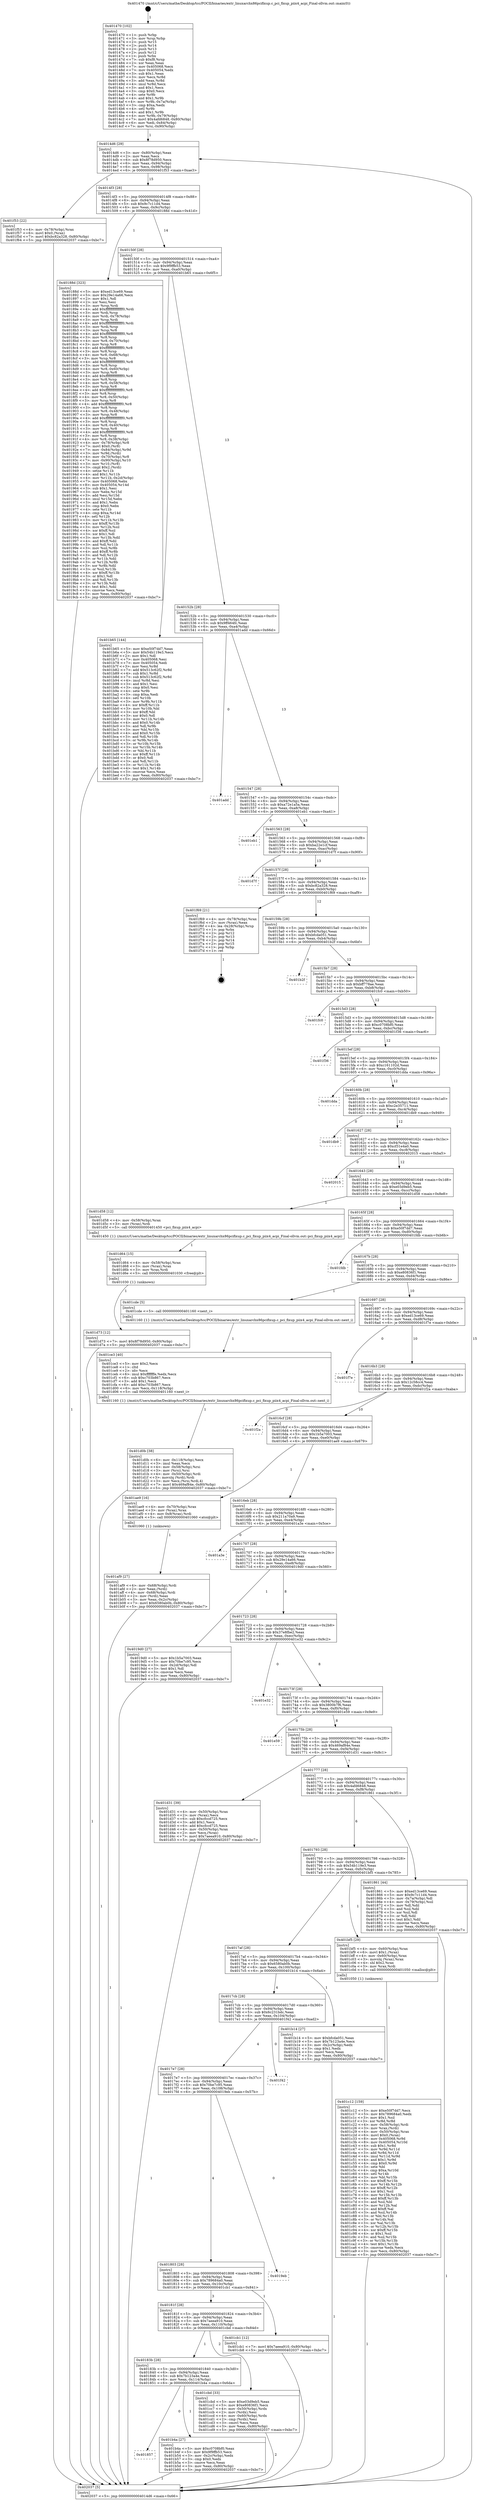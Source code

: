 digraph "0x401470" {
  label = "0x401470 (/mnt/c/Users/mathe/Desktop/tcc/POCII/binaries/extr_linuxarchx86pcifixup.c_pci_fixup_piix4_acpi_Final-ollvm.out::main(0))"
  labelloc = "t"
  node[shape=record]

  Entry [label="",width=0.3,height=0.3,shape=circle,fillcolor=black,style=filled]
  "0x4014d6" [label="{
     0x4014d6 [29]\l
     | [instrs]\l
     &nbsp;&nbsp;0x4014d6 \<+3\>: mov -0x80(%rbp),%eax\l
     &nbsp;&nbsp;0x4014d9 \<+2\>: mov %eax,%ecx\l
     &nbsp;&nbsp;0x4014db \<+6\>: sub $0x8f78d950,%ecx\l
     &nbsp;&nbsp;0x4014e1 \<+6\>: mov %eax,-0x94(%rbp)\l
     &nbsp;&nbsp;0x4014e7 \<+6\>: mov %ecx,-0x98(%rbp)\l
     &nbsp;&nbsp;0x4014ed \<+6\>: je 0000000000401f53 \<main+0xae3\>\l
  }"]
  "0x401f53" [label="{
     0x401f53 [22]\l
     | [instrs]\l
     &nbsp;&nbsp;0x401f53 \<+4\>: mov -0x78(%rbp),%rax\l
     &nbsp;&nbsp;0x401f57 \<+6\>: movl $0x0,(%rax)\l
     &nbsp;&nbsp;0x401f5d \<+7\>: movl $0xbc82a328,-0x80(%rbp)\l
     &nbsp;&nbsp;0x401f64 \<+5\>: jmp 0000000000402037 \<main+0xbc7\>\l
  }"]
  "0x4014f3" [label="{
     0x4014f3 [28]\l
     | [instrs]\l
     &nbsp;&nbsp;0x4014f3 \<+5\>: jmp 00000000004014f8 \<main+0x88\>\l
     &nbsp;&nbsp;0x4014f8 \<+6\>: mov -0x94(%rbp),%eax\l
     &nbsp;&nbsp;0x4014fe \<+5\>: sub $0x9c7c11d4,%eax\l
     &nbsp;&nbsp;0x401503 \<+6\>: mov %eax,-0x9c(%rbp)\l
     &nbsp;&nbsp;0x401509 \<+6\>: je 000000000040188d \<main+0x41d\>\l
  }"]
  Exit [label="",width=0.3,height=0.3,shape=circle,fillcolor=black,style=filled,peripheries=2]
  "0x40188d" [label="{
     0x40188d [323]\l
     | [instrs]\l
     &nbsp;&nbsp;0x40188d \<+5\>: mov $0xed13ce69,%eax\l
     &nbsp;&nbsp;0x401892 \<+5\>: mov $0x29e14a66,%ecx\l
     &nbsp;&nbsp;0x401897 \<+2\>: mov $0x1,%dl\l
     &nbsp;&nbsp;0x401899 \<+2\>: xor %esi,%esi\l
     &nbsp;&nbsp;0x40189b \<+3\>: mov %rsp,%rdi\l
     &nbsp;&nbsp;0x40189e \<+4\>: add $0xfffffffffffffff0,%rdi\l
     &nbsp;&nbsp;0x4018a2 \<+3\>: mov %rdi,%rsp\l
     &nbsp;&nbsp;0x4018a5 \<+4\>: mov %rdi,-0x78(%rbp)\l
     &nbsp;&nbsp;0x4018a9 \<+3\>: mov %rsp,%rdi\l
     &nbsp;&nbsp;0x4018ac \<+4\>: add $0xfffffffffffffff0,%rdi\l
     &nbsp;&nbsp;0x4018b0 \<+3\>: mov %rdi,%rsp\l
     &nbsp;&nbsp;0x4018b3 \<+3\>: mov %rsp,%r8\l
     &nbsp;&nbsp;0x4018b6 \<+4\>: add $0xfffffffffffffff0,%r8\l
     &nbsp;&nbsp;0x4018ba \<+3\>: mov %r8,%rsp\l
     &nbsp;&nbsp;0x4018bd \<+4\>: mov %r8,-0x70(%rbp)\l
     &nbsp;&nbsp;0x4018c1 \<+3\>: mov %rsp,%r8\l
     &nbsp;&nbsp;0x4018c4 \<+4\>: add $0xfffffffffffffff0,%r8\l
     &nbsp;&nbsp;0x4018c8 \<+3\>: mov %r8,%rsp\l
     &nbsp;&nbsp;0x4018cb \<+4\>: mov %r8,-0x68(%rbp)\l
     &nbsp;&nbsp;0x4018cf \<+3\>: mov %rsp,%r8\l
     &nbsp;&nbsp;0x4018d2 \<+4\>: add $0xfffffffffffffff0,%r8\l
     &nbsp;&nbsp;0x4018d6 \<+3\>: mov %r8,%rsp\l
     &nbsp;&nbsp;0x4018d9 \<+4\>: mov %r8,-0x60(%rbp)\l
     &nbsp;&nbsp;0x4018dd \<+3\>: mov %rsp,%r8\l
     &nbsp;&nbsp;0x4018e0 \<+4\>: add $0xfffffffffffffff0,%r8\l
     &nbsp;&nbsp;0x4018e4 \<+3\>: mov %r8,%rsp\l
     &nbsp;&nbsp;0x4018e7 \<+4\>: mov %r8,-0x58(%rbp)\l
     &nbsp;&nbsp;0x4018eb \<+3\>: mov %rsp,%r8\l
     &nbsp;&nbsp;0x4018ee \<+4\>: add $0xfffffffffffffff0,%r8\l
     &nbsp;&nbsp;0x4018f2 \<+3\>: mov %r8,%rsp\l
     &nbsp;&nbsp;0x4018f5 \<+4\>: mov %r8,-0x50(%rbp)\l
     &nbsp;&nbsp;0x4018f9 \<+3\>: mov %rsp,%r8\l
     &nbsp;&nbsp;0x4018fc \<+4\>: add $0xfffffffffffffff0,%r8\l
     &nbsp;&nbsp;0x401900 \<+3\>: mov %r8,%rsp\l
     &nbsp;&nbsp;0x401903 \<+4\>: mov %r8,-0x48(%rbp)\l
     &nbsp;&nbsp;0x401907 \<+3\>: mov %rsp,%r8\l
     &nbsp;&nbsp;0x40190a \<+4\>: add $0xfffffffffffffff0,%r8\l
     &nbsp;&nbsp;0x40190e \<+3\>: mov %r8,%rsp\l
     &nbsp;&nbsp;0x401911 \<+4\>: mov %r8,-0x40(%rbp)\l
     &nbsp;&nbsp;0x401915 \<+3\>: mov %rsp,%r8\l
     &nbsp;&nbsp;0x401918 \<+4\>: add $0xfffffffffffffff0,%r8\l
     &nbsp;&nbsp;0x40191c \<+3\>: mov %r8,%rsp\l
     &nbsp;&nbsp;0x40191f \<+4\>: mov %r8,-0x38(%rbp)\l
     &nbsp;&nbsp;0x401923 \<+4\>: mov -0x78(%rbp),%r8\l
     &nbsp;&nbsp;0x401927 \<+7\>: movl $0x0,(%r8)\l
     &nbsp;&nbsp;0x40192e \<+7\>: mov -0x84(%rbp),%r9d\l
     &nbsp;&nbsp;0x401935 \<+3\>: mov %r9d,(%rdi)\l
     &nbsp;&nbsp;0x401938 \<+4\>: mov -0x70(%rbp),%r8\l
     &nbsp;&nbsp;0x40193c \<+7\>: mov -0x90(%rbp),%r10\l
     &nbsp;&nbsp;0x401943 \<+3\>: mov %r10,(%r8)\l
     &nbsp;&nbsp;0x401946 \<+3\>: cmpl $0x2,(%rdi)\l
     &nbsp;&nbsp;0x401949 \<+4\>: setne %r11b\l
     &nbsp;&nbsp;0x40194d \<+4\>: and $0x1,%r11b\l
     &nbsp;&nbsp;0x401951 \<+4\>: mov %r11b,-0x2d(%rbp)\l
     &nbsp;&nbsp;0x401955 \<+7\>: mov 0x405068,%ebx\l
     &nbsp;&nbsp;0x40195c \<+8\>: mov 0x405054,%r14d\l
     &nbsp;&nbsp;0x401964 \<+3\>: sub $0x1,%esi\l
     &nbsp;&nbsp;0x401967 \<+3\>: mov %ebx,%r15d\l
     &nbsp;&nbsp;0x40196a \<+3\>: add %esi,%r15d\l
     &nbsp;&nbsp;0x40196d \<+4\>: imul %r15d,%ebx\l
     &nbsp;&nbsp;0x401971 \<+3\>: and $0x1,%ebx\l
     &nbsp;&nbsp;0x401974 \<+3\>: cmp $0x0,%ebx\l
     &nbsp;&nbsp;0x401977 \<+4\>: sete %r11b\l
     &nbsp;&nbsp;0x40197b \<+4\>: cmp $0xa,%r14d\l
     &nbsp;&nbsp;0x40197f \<+4\>: setl %r12b\l
     &nbsp;&nbsp;0x401983 \<+3\>: mov %r11b,%r13b\l
     &nbsp;&nbsp;0x401986 \<+4\>: xor $0xff,%r13b\l
     &nbsp;&nbsp;0x40198a \<+3\>: mov %r12b,%sil\l
     &nbsp;&nbsp;0x40198d \<+4\>: xor $0xff,%sil\l
     &nbsp;&nbsp;0x401991 \<+3\>: xor $0x1,%dl\l
     &nbsp;&nbsp;0x401994 \<+3\>: mov %r13b,%dil\l
     &nbsp;&nbsp;0x401997 \<+4\>: and $0xff,%dil\l
     &nbsp;&nbsp;0x40199b \<+3\>: and %dl,%r11b\l
     &nbsp;&nbsp;0x40199e \<+3\>: mov %sil,%r8b\l
     &nbsp;&nbsp;0x4019a1 \<+4\>: and $0xff,%r8b\l
     &nbsp;&nbsp;0x4019a5 \<+3\>: and %dl,%r12b\l
     &nbsp;&nbsp;0x4019a8 \<+3\>: or %r11b,%dil\l
     &nbsp;&nbsp;0x4019ab \<+3\>: or %r12b,%r8b\l
     &nbsp;&nbsp;0x4019ae \<+3\>: xor %r8b,%dil\l
     &nbsp;&nbsp;0x4019b1 \<+3\>: or %sil,%r13b\l
     &nbsp;&nbsp;0x4019b4 \<+4\>: xor $0xff,%r13b\l
     &nbsp;&nbsp;0x4019b8 \<+3\>: or $0x1,%dl\l
     &nbsp;&nbsp;0x4019bb \<+3\>: and %dl,%r13b\l
     &nbsp;&nbsp;0x4019be \<+3\>: or %r13b,%dil\l
     &nbsp;&nbsp;0x4019c1 \<+4\>: test $0x1,%dil\l
     &nbsp;&nbsp;0x4019c5 \<+3\>: cmovne %ecx,%eax\l
     &nbsp;&nbsp;0x4019c8 \<+3\>: mov %eax,-0x80(%rbp)\l
     &nbsp;&nbsp;0x4019cb \<+5\>: jmp 0000000000402037 \<main+0xbc7\>\l
  }"]
  "0x40150f" [label="{
     0x40150f [28]\l
     | [instrs]\l
     &nbsp;&nbsp;0x40150f \<+5\>: jmp 0000000000401514 \<main+0xa4\>\l
     &nbsp;&nbsp;0x401514 \<+6\>: mov -0x94(%rbp),%eax\l
     &nbsp;&nbsp;0x40151a \<+5\>: sub $0x9f9ffb53,%eax\l
     &nbsp;&nbsp;0x40151f \<+6\>: mov %eax,-0xa0(%rbp)\l
     &nbsp;&nbsp;0x401525 \<+6\>: je 0000000000401b65 \<main+0x6f5\>\l
  }"]
  "0x401d73" [label="{
     0x401d73 [12]\l
     | [instrs]\l
     &nbsp;&nbsp;0x401d73 \<+7\>: movl $0x8f78d950,-0x80(%rbp)\l
     &nbsp;&nbsp;0x401d7a \<+5\>: jmp 0000000000402037 \<main+0xbc7\>\l
  }"]
  "0x401b65" [label="{
     0x401b65 [144]\l
     | [instrs]\l
     &nbsp;&nbsp;0x401b65 \<+5\>: mov $0xe50f7dd7,%eax\l
     &nbsp;&nbsp;0x401b6a \<+5\>: mov $0x54b119e3,%ecx\l
     &nbsp;&nbsp;0x401b6f \<+2\>: mov $0x1,%dl\l
     &nbsp;&nbsp;0x401b71 \<+7\>: mov 0x405068,%esi\l
     &nbsp;&nbsp;0x401b78 \<+7\>: mov 0x405054,%edi\l
     &nbsp;&nbsp;0x401b7f \<+3\>: mov %esi,%r8d\l
     &nbsp;&nbsp;0x401b82 \<+7\>: add $0x513c62f2,%r8d\l
     &nbsp;&nbsp;0x401b89 \<+4\>: sub $0x1,%r8d\l
     &nbsp;&nbsp;0x401b8d \<+7\>: sub $0x513c62f2,%r8d\l
     &nbsp;&nbsp;0x401b94 \<+4\>: imul %r8d,%esi\l
     &nbsp;&nbsp;0x401b98 \<+3\>: and $0x1,%esi\l
     &nbsp;&nbsp;0x401b9b \<+3\>: cmp $0x0,%esi\l
     &nbsp;&nbsp;0x401b9e \<+4\>: sete %r9b\l
     &nbsp;&nbsp;0x401ba2 \<+3\>: cmp $0xa,%edi\l
     &nbsp;&nbsp;0x401ba5 \<+4\>: setl %r10b\l
     &nbsp;&nbsp;0x401ba9 \<+3\>: mov %r9b,%r11b\l
     &nbsp;&nbsp;0x401bac \<+4\>: xor $0xff,%r11b\l
     &nbsp;&nbsp;0x401bb0 \<+3\>: mov %r10b,%bl\l
     &nbsp;&nbsp;0x401bb3 \<+3\>: xor $0xff,%bl\l
     &nbsp;&nbsp;0x401bb6 \<+3\>: xor $0x0,%dl\l
     &nbsp;&nbsp;0x401bb9 \<+3\>: mov %r11b,%r14b\l
     &nbsp;&nbsp;0x401bbc \<+4\>: and $0x0,%r14b\l
     &nbsp;&nbsp;0x401bc0 \<+3\>: and %dl,%r9b\l
     &nbsp;&nbsp;0x401bc3 \<+3\>: mov %bl,%r15b\l
     &nbsp;&nbsp;0x401bc6 \<+4\>: and $0x0,%r15b\l
     &nbsp;&nbsp;0x401bca \<+3\>: and %dl,%r10b\l
     &nbsp;&nbsp;0x401bcd \<+3\>: or %r9b,%r14b\l
     &nbsp;&nbsp;0x401bd0 \<+3\>: or %r10b,%r15b\l
     &nbsp;&nbsp;0x401bd3 \<+3\>: xor %r15b,%r14b\l
     &nbsp;&nbsp;0x401bd6 \<+3\>: or %bl,%r11b\l
     &nbsp;&nbsp;0x401bd9 \<+4\>: xor $0xff,%r11b\l
     &nbsp;&nbsp;0x401bdd \<+3\>: or $0x0,%dl\l
     &nbsp;&nbsp;0x401be0 \<+3\>: and %dl,%r11b\l
     &nbsp;&nbsp;0x401be3 \<+3\>: or %r11b,%r14b\l
     &nbsp;&nbsp;0x401be6 \<+4\>: test $0x1,%r14b\l
     &nbsp;&nbsp;0x401bea \<+3\>: cmovne %ecx,%eax\l
     &nbsp;&nbsp;0x401bed \<+3\>: mov %eax,-0x80(%rbp)\l
     &nbsp;&nbsp;0x401bf0 \<+5\>: jmp 0000000000402037 \<main+0xbc7\>\l
  }"]
  "0x40152b" [label="{
     0x40152b [28]\l
     | [instrs]\l
     &nbsp;&nbsp;0x40152b \<+5\>: jmp 0000000000401530 \<main+0xc0\>\l
     &nbsp;&nbsp;0x401530 \<+6\>: mov -0x94(%rbp),%eax\l
     &nbsp;&nbsp;0x401536 \<+5\>: sub $0x9ff464fc,%eax\l
     &nbsp;&nbsp;0x40153b \<+6\>: mov %eax,-0xa4(%rbp)\l
     &nbsp;&nbsp;0x401541 \<+6\>: je 0000000000401add \<main+0x66d\>\l
  }"]
  "0x401d64" [label="{
     0x401d64 [15]\l
     | [instrs]\l
     &nbsp;&nbsp;0x401d64 \<+4\>: mov -0x58(%rbp),%rax\l
     &nbsp;&nbsp;0x401d68 \<+3\>: mov (%rax),%rax\l
     &nbsp;&nbsp;0x401d6b \<+3\>: mov %rax,%rdi\l
     &nbsp;&nbsp;0x401d6e \<+5\>: call 0000000000401030 \<free@plt\>\l
     | [calls]\l
     &nbsp;&nbsp;0x401030 \{1\} (unknown)\l
  }"]
  "0x401add" [label="{
     0x401add\l
  }", style=dashed]
  "0x401547" [label="{
     0x401547 [28]\l
     | [instrs]\l
     &nbsp;&nbsp;0x401547 \<+5\>: jmp 000000000040154c \<main+0xdc\>\l
     &nbsp;&nbsp;0x40154c \<+6\>: mov -0x94(%rbp),%eax\l
     &nbsp;&nbsp;0x401552 \<+5\>: sub $0xa72e1a5a,%eax\l
     &nbsp;&nbsp;0x401557 \<+6\>: mov %eax,-0xa8(%rbp)\l
     &nbsp;&nbsp;0x40155d \<+6\>: je 0000000000401eb1 \<main+0xa41\>\l
  }"]
  "0x401d0b" [label="{
     0x401d0b [38]\l
     | [instrs]\l
     &nbsp;&nbsp;0x401d0b \<+6\>: mov -0x118(%rbp),%ecx\l
     &nbsp;&nbsp;0x401d11 \<+3\>: imul %eax,%ecx\l
     &nbsp;&nbsp;0x401d14 \<+4\>: mov -0x58(%rbp),%rsi\l
     &nbsp;&nbsp;0x401d18 \<+3\>: mov (%rsi),%rsi\l
     &nbsp;&nbsp;0x401d1b \<+4\>: mov -0x50(%rbp),%rdi\l
     &nbsp;&nbsp;0x401d1f \<+3\>: movslq (%rdi),%rdi\l
     &nbsp;&nbsp;0x401d22 \<+3\>: mov %ecx,(%rsi,%rdi,4)\l
     &nbsp;&nbsp;0x401d25 \<+7\>: movl $0x469af84e,-0x80(%rbp)\l
     &nbsp;&nbsp;0x401d2c \<+5\>: jmp 0000000000402037 \<main+0xbc7\>\l
  }"]
  "0x401eb1" [label="{
     0x401eb1\l
  }", style=dashed]
  "0x401563" [label="{
     0x401563 [28]\l
     | [instrs]\l
     &nbsp;&nbsp;0x401563 \<+5\>: jmp 0000000000401568 \<main+0xf8\>\l
     &nbsp;&nbsp;0x401568 \<+6\>: mov -0x94(%rbp),%eax\l
     &nbsp;&nbsp;0x40156e \<+5\>: sub $0xba22e1cf,%eax\l
     &nbsp;&nbsp;0x401573 \<+6\>: mov %eax,-0xac(%rbp)\l
     &nbsp;&nbsp;0x401579 \<+6\>: je 0000000000401d7f \<main+0x90f\>\l
  }"]
  "0x401ce3" [label="{
     0x401ce3 [40]\l
     | [instrs]\l
     &nbsp;&nbsp;0x401ce3 \<+5\>: mov $0x2,%ecx\l
     &nbsp;&nbsp;0x401ce8 \<+1\>: cltd\l
     &nbsp;&nbsp;0x401ce9 \<+2\>: idiv %ecx\l
     &nbsp;&nbsp;0x401ceb \<+6\>: imul $0xfffffffe,%edx,%ecx\l
     &nbsp;&nbsp;0x401cf1 \<+6\>: sub $0xc703b867,%ecx\l
     &nbsp;&nbsp;0x401cf7 \<+3\>: add $0x1,%ecx\l
     &nbsp;&nbsp;0x401cfa \<+6\>: add $0xc703b867,%ecx\l
     &nbsp;&nbsp;0x401d00 \<+6\>: mov %ecx,-0x118(%rbp)\l
     &nbsp;&nbsp;0x401d06 \<+5\>: call 0000000000401160 \<next_i\>\l
     | [calls]\l
     &nbsp;&nbsp;0x401160 \{1\} (/mnt/c/Users/mathe/Desktop/tcc/POCII/binaries/extr_linuxarchx86pcifixup.c_pci_fixup_piix4_acpi_Final-ollvm.out::next_i)\l
  }"]
  "0x401d7f" [label="{
     0x401d7f\l
  }", style=dashed]
  "0x40157f" [label="{
     0x40157f [28]\l
     | [instrs]\l
     &nbsp;&nbsp;0x40157f \<+5\>: jmp 0000000000401584 \<main+0x114\>\l
     &nbsp;&nbsp;0x401584 \<+6\>: mov -0x94(%rbp),%eax\l
     &nbsp;&nbsp;0x40158a \<+5\>: sub $0xbc82a328,%eax\l
     &nbsp;&nbsp;0x40158f \<+6\>: mov %eax,-0xb0(%rbp)\l
     &nbsp;&nbsp;0x401595 \<+6\>: je 0000000000401f69 \<main+0xaf9\>\l
  }"]
  "0x401c12" [label="{
     0x401c12 [159]\l
     | [instrs]\l
     &nbsp;&nbsp;0x401c12 \<+5\>: mov $0xe50f7dd7,%ecx\l
     &nbsp;&nbsp;0x401c17 \<+5\>: mov $0x789684a0,%edx\l
     &nbsp;&nbsp;0x401c1c \<+3\>: mov $0x1,%sil\l
     &nbsp;&nbsp;0x401c1f \<+3\>: xor %r8d,%r8d\l
     &nbsp;&nbsp;0x401c22 \<+4\>: mov -0x58(%rbp),%rdi\l
     &nbsp;&nbsp;0x401c26 \<+3\>: mov %rax,(%rdi)\l
     &nbsp;&nbsp;0x401c29 \<+4\>: mov -0x50(%rbp),%rax\l
     &nbsp;&nbsp;0x401c2d \<+6\>: movl $0x0,(%rax)\l
     &nbsp;&nbsp;0x401c33 \<+8\>: mov 0x405068,%r9d\l
     &nbsp;&nbsp;0x401c3b \<+8\>: mov 0x405054,%r10d\l
     &nbsp;&nbsp;0x401c43 \<+4\>: sub $0x1,%r8d\l
     &nbsp;&nbsp;0x401c47 \<+3\>: mov %r9d,%r11d\l
     &nbsp;&nbsp;0x401c4a \<+3\>: add %r8d,%r11d\l
     &nbsp;&nbsp;0x401c4d \<+4\>: imul %r11d,%r9d\l
     &nbsp;&nbsp;0x401c51 \<+4\>: and $0x1,%r9d\l
     &nbsp;&nbsp;0x401c55 \<+4\>: cmp $0x0,%r9d\l
     &nbsp;&nbsp;0x401c59 \<+3\>: sete %bl\l
     &nbsp;&nbsp;0x401c5c \<+4\>: cmp $0xa,%r10d\l
     &nbsp;&nbsp;0x401c60 \<+4\>: setl %r14b\l
     &nbsp;&nbsp;0x401c64 \<+3\>: mov %bl,%r15b\l
     &nbsp;&nbsp;0x401c67 \<+4\>: xor $0xff,%r15b\l
     &nbsp;&nbsp;0x401c6b \<+3\>: mov %r14b,%r12b\l
     &nbsp;&nbsp;0x401c6e \<+4\>: xor $0xff,%r12b\l
     &nbsp;&nbsp;0x401c72 \<+4\>: xor $0x1,%sil\l
     &nbsp;&nbsp;0x401c76 \<+3\>: mov %r15b,%r13b\l
     &nbsp;&nbsp;0x401c79 \<+4\>: and $0xff,%r13b\l
     &nbsp;&nbsp;0x401c7d \<+3\>: and %sil,%bl\l
     &nbsp;&nbsp;0x401c80 \<+3\>: mov %r12b,%al\l
     &nbsp;&nbsp;0x401c83 \<+2\>: and $0xff,%al\l
     &nbsp;&nbsp;0x401c85 \<+3\>: and %sil,%r14b\l
     &nbsp;&nbsp;0x401c88 \<+3\>: or %bl,%r13b\l
     &nbsp;&nbsp;0x401c8b \<+3\>: or %r14b,%al\l
     &nbsp;&nbsp;0x401c8e \<+3\>: xor %al,%r13b\l
     &nbsp;&nbsp;0x401c91 \<+3\>: or %r12b,%r15b\l
     &nbsp;&nbsp;0x401c94 \<+4\>: xor $0xff,%r15b\l
     &nbsp;&nbsp;0x401c98 \<+4\>: or $0x1,%sil\l
     &nbsp;&nbsp;0x401c9c \<+3\>: and %sil,%r15b\l
     &nbsp;&nbsp;0x401c9f \<+3\>: or %r15b,%r13b\l
     &nbsp;&nbsp;0x401ca2 \<+4\>: test $0x1,%r13b\l
     &nbsp;&nbsp;0x401ca6 \<+3\>: cmovne %edx,%ecx\l
     &nbsp;&nbsp;0x401ca9 \<+3\>: mov %ecx,-0x80(%rbp)\l
     &nbsp;&nbsp;0x401cac \<+5\>: jmp 0000000000402037 \<main+0xbc7\>\l
  }"]
  "0x401f69" [label="{
     0x401f69 [21]\l
     | [instrs]\l
     &nbsp;&nbsp;0x401f69 \<+4\>: mov -0x78(%rbp),%rax\l
     &nbsp;&nbsp;0x401f6d \<+2\>: mov (%rax),%eax\l
     &nbsp;&nbsp;0x401f6f \<+4\>: lea -0x28(%rbp),%rsp\l
     &nbsp;&nbsp;0x401f73 \<+1\>: pop %rbx\l
     &nbsp;&nbsp;0x401f74 \<+2\>: pop %r12\l
     &nbsp;&nbsp;0x401f76 \<+2\>: pop %r13\l
     &nbsp;&nbsp;0x401f78 \<+2\>: pop %r14\l
     &nbsp;&nbsp;0x401f7a \<+2\>: pop %r15\l
     &nbsp;&nbsp;0x401f7c \<+1\>: pop %rbp\l
     &nbsp;&nbsp;0x401f7d \<+1\>: ret\l
  }"]
  "0x40159b" [label="{
     0x40159b [28]\l
     | [instrs]\l
     &nbsp;&nbsp;0x40159b \<+5\>: jmp 00000000004015a0 \<main+0x130\>\l
     &nbsp;&nbsp;0x4015a0 \<+6\>: mov -0x94(%rbp),%eax\l
     &nbsp;&nbsp;0x4015a6 \<+5\>: sub $0xbfcda051,%eax\l
     &nbsp;&nbsp;0x4015ab \<+6\>: mov %eax,-0xb4(%rbp)\l
     &nbsp;&nbsp;0x4015b1 \<+6\>: je 0000000000401b2f \<main+0x6bf\>\l
  }"]
  "0x401857" [label="{
     0x401857\l
  }", style=dashed]
  "0x401b2f" [label="{
     0x401b2f\l
  }", style=dashed]
  "0x4015b7" [label="{
     0x4015b7 [28]\l
     | [instrs]\l
     &nbsp;&nbsp;0x4015b7 \<+5\>: jmp 00000000004015bc \<main+0x14c\>\l
     &nbsp;&nbsp;0x4015bc \<+6\>: mov -0x94(%rbp),%eax\l
     &nbsp;&nbsp;0x4015c2 \<+5\>: sub $0xbff778ae,%eax\l
     &nbsp;&nbsp;0x4015c7 \<+6\>: mov %eax,-0xb8(%rbp)\l
     &nbsp;&nbsp;0x4015cd \<+6\>: je 0000000000401fc0 \<main+0xb50\>\l
  }"]
  "0x401b4a" [label="{
     0x401b4a [27]\l
     | [instrs]\l
     &nbsp;&nbsp;0x401b4a \<+5\>: mov $0xc0708bf0,%eax\l
     &nbsp;&nbsp;0x401b4f \<+5\>: mov $0x9f9ffb53,%ecx\l
     &nbsp;&nbsp;0x401b54 \<+3\>: mov -0x2c(%rbp),%edx\l
     &nbsp;&nbsp;0x401b57 \<+3\>: cmp $0x0,%edx\l
     &nbsp;&nbsp;0x401b5a \<+3\>: cmove %ecx,%eax\l
     &nbsp;&nbsp;0x401b5d \<+3\>: mov %eax,-0x80(%rbp)\l
     &nbsp;&nbsp;0x401b60 \<+5\>: jmp 0000000000402037 \<main+0xbc7\>\l
  }"]
  "0x401fc0" [label="{
     0x401fc0\l
  }", style=dashed]
  "0x4015d3" [label="{
     0x4015d3 [28]\l
     | [instrs]\l
     &nbsp;&nbsp;0x4015d3 \<+5\>: jmp 00000000004015d8 \<main+0x168\>\l
     &nbsp;&nbsp;0x4015d8 \<+6\>: mov -0x94(%rbp),%eax\l
     &nbsp;&nbsp;0x4015de \<+5\>: sub $0xc0708bf0,%eax\l
     &nbsp;&nbsp;0x4015e3 \<+6\>: mov %eax,-0xbc(%rbp)\l
     &nbsp;&nbsp;0x4015e9 \<+6\>: je 0000000000401f36 \<main+0xac6\>\l
  }"]
  "0x40183b" [label="{
     0x40183b [28]\l
     | [instrs]\l
     &nbsp;&nbsp;0x40183b \<+5\>: jmp 0000000000401840 \<main+0x3d0\>\l
     &nbsp;&nbsp;0x401840 \<+6\>: mov -0x94(%rbp),%eax\l
     &nbsp;&nbsp;0x401846 \<+5\>: sub $0x7b123a4e,%eax\l
     &nbsp;&nbsp;0x40184b \<+6\>: mov %eax,-0x114(%rbp)\l
     &nbsp;&nbsp;0x401851 \<+6\>: je 0000000000401b4a \<main+0x6da\>\l
  }"]
  "0x401f36" [label="{
     0x401f36\l
  }", style=dashed]
  "0x4015ef" [label="{
     0x4015ef [28]\l
     | [instrs]\l
     &nbsp;&nbsp;0x4015ef \<+5\>: jmp 00000000004015f4 \<main+0x184\>\l
     &nbsp;&nbsp;0x4015f4 \<+6\>: mov -0x94(%rbp),%eax\l
     &nbsp;&nbsp;0x4015fa \<+5\>: sub $0xc161102d,%eax\l
     &nbsp;&nbsp;0x4015ff \<+6\>: mov %eax,-0xc0(%rbp)\l
     &nbsp;&nbsp;0x401605 \<+6\>: je 0000000000401dda \<main+0x96a\>\l
  }"]
  "0x401cbd" [label="{
     0x401cbd [33]\l
     | [instrs]\l
     &nbsp;&nbsp;0x401cbd \<+5\>: mov $0xe03d9eb5,%eax\l
     &nbsp;&nbsp;0x401cc2 \<+5\>: mov $0xe80836f1,%ecx\l
     &nbsp;&nbsp;0x401cc7 \<+4\>: mov -0x50(%rbp),%rdx\l
     &nbsp;&nbsp;0x401ccb \<+2\>: mov (%rdx),%esi\l
     &nbsp;&nbsp;0x401ccd \<+4\>: mov -0x60(%rbp),%rdx\l
     &nbsp;&nbsp;0x401cd1 \<+2\>: cmp (%rdx),%esi\l
     &nbsp;&nbsp;0x401cd3 \<+3\>: cmovl %ecx,%eax\l
     &nbsp;&nbsp;0x401cd6 \<+3\>: mov %eax,-0x80(%rbp)\l
     &nbsp;&nbsp;0x401cd9 \<+5\>: jmp 0000000000402037 \<main+0xbc7\>\l
  }"]
  "0x401dda" [label="{
     0x401dda\l
  }", style=dashed]
  "0x40160b" [label="{
     0x40160b [28]\l
     | [instrs]\l
     &nbsp;&nbsp;0x40160b \<+5\>: jmp 0000000000401610 \<main+0x1a0\>\l
     &nbsp;&nbsp;0x401610 \<+6\>: mov -0x94(%rbp),%eax\l
     &nbsp;&nbsp;0x401616 \<+5\>: sub $0xc2e35711,%eax\l
     &nbsp;&nbsp;0x40161b \<+6\>: mov %eax,-0xc4(%rbp)\l
     &nbsp;&nbsp;0x401621 \<+6\>: je 0000000000401db9 \<main+0x949\>\l
  }"]
  "0x40181f" [label="{
     0x40181f [28]\l
     | [instrs]\l
     &nbsp;&nbsp;0x40181f \<+5\>: jmp 0000000000401824 \<main+0x3b4\>\l
     &nbsp;&nbsp;0x401824 \<+6\>: mov -0x94(%rbp),%eax\l
     &nbsp;&nbsp;0x40182a \<+5\>: sub $0x7aeea910,%eax\l
     &nbsp;&nbsp;0x40182f \<+6\>: mov %eax,-0x110(%rbp)\l
     &nbsp;&nbsp;0x401835 \<+6\>: je 0000000000401cbd \<main+0x84d\>\l
  }"]
  "0x401db9" [label="{
     0x401db9\l
  }", style=dashed]
  "0x401627" [label="{
     0x401627 [28]\l
     | [instrs]\l
     &nbsp;&nbsp;0x401627 \<+5\>: jmp 000000000040162c \<main+0x1bc\>\l
     &nbsp;&nbsp;0x40162c \<+6\>: mov -0x94(%rbp),%eax\l
     &nbsp;&nbsp;0x401632 \<+5\>: sub $0xcf31e4a0,%eax\l
     &nbsp;&nbsp;0x401637 \<+6\>: mov %eax,-0xc8(%rbp)\l
     &nbsp;&nbsp;0x40163d \<+6\>: je 0000000000402015 \<main+0xba5\>\l
  }"]
  "0x401cb1" [label="{
     0x401cb1 [12]\l
     | [instrs]\l
     &nbsp;&nbsp;0x401cb1 \<+7\>: movl $0x7aeea910,-0x80(%rbp)\l
     &nbsp;&nbsp;0x401cb8 \<+5\>: jmp 0000000000402037 \<main+0xbc7\>\l
  }"]
  "0x402015" [label="{
     0x402015\l
  }", style=dashed]
  "0x401643" [label="{
     0x401643 [28]\l
     | [instrs]\l
     &nbsp;&nbsp;0x401643 \<+5\>: jmp 0000000000401648 \<main+0x1d8\>\l
     &nbsp;&nbsp;0x401648 \<+6\>: mov -0x94(%rbp),%eax\l
     &nbsp;&nbsp;0x40164e \<+5\>: sub $0xe03d9eb5,%eax\l
     &nbsp;&nbsp;0x401653 \<+6\>: mov %eax,-0xcc(%rbp)\l
     &nbsp;&nbsp;0x401659 \<+6\>: je 0000000000401d58 \<main+0x8e8\>\l
  }"]
  "0x401803" [label="{
     0x401803 [28]\l
     | [instrs]\l
     &nbsp;&nbsp;0x401803 \<+5\>: jmp 0000000000401808 \<main+0x398\>\l
     &nbsp;&nbsp;0x401808 \<+6\>: mov -0x94(%rbp),%eax\l
     &nbsp;&nbsp;0x40180e \<+5\>: sub $0x789684a0,%eax\l
     &nbsp;&nbsp;0x401813 \<+6\>: mov %eax,-0x10c(%rbp)\l
     &nbsp;&nbsp;0x401819 \<+6\>: je 0000000000401cb1 \<main+0x841\>\l
  }"]
  "0x401d58" [label="{
     0x401d58 [12]\l
     | [instrs]\l
     &nbsp;&nbsp;0x401d58 \<+4\>: mov -0x58(%rbp),%rax\l
     &nbsp;&nbsp;0x401d5c \<+3\>: mov (%rax),%rdi\l
     &nbsp;&nbsp;0x401d5f \<+5\>: call 0000000000401450 \<pci_fixup_piix4_acpi\>\l
     | [calls]\l
     &nbsp;&nbsp;0x401450 \{1\} (/mnt/c/Users/mathe/Desktop/tcc/POCII/binaries/extr_linuxarchx86pcifixup.c_pci_fixup_piix4_acpi_Final-ollvm.out::pci_fixup_piix4_acpi)\l
  }"]
  "0x40165f" [label="{
     0x40165f [28]\l
     | [instrs]\l
     &nbsp;&nbsp;0x40165f \<+5\>: jmp 0000000000401664 \<main+0x1f4\>\l
     &nbsp;&nbsp;0x401664 \<+6\>: mov -0x94(%rbp),%eax\l
     &nbsp;&nbsp;0x40166a \<+5\>: sub $0xe50f7dd7,%eax\l
     &nbsp;&nbsp;0x40166f \<+6\>: mov %eax,-0xd0(%rbp)\l
     &nbsp;&nbsp;0x401675 \<+6\>: je 0000000000401fdb \<main+0xb6b\>\l
  }"]
  "0x4019eb" [label="{
     0x4019eb\l
  }", style=dashed]
  "0x401fdb" [label="{
     0x401fdb\l
  }", style=dashed]
  "0x40167b" [label="{
     0x40167b [28]\l
     | [instrs]\l
     &nbsp;&nbsp;0x40167b \<+5\>: jmp 0000000000401680 \<main+0x210\>\l
     &nbsp;&nbsp;0x401680 \<+6\>: mov -0x94(%rbp),%eax\l
     &nbsp;&nbsp;0x401686 \<+5\>: sub $0xe80836f1,%eax\l
     &nbsp;&nbsp;0x40168b \<+6\>: mov %eax,-0xd4(%rbp)\l
     &nbsp;&nbsp;0x401691 \<+6\>: je 0000000000401cde \<main+0x86e\>\l
  }"]
  "0x4017e7" [label="{
     0x4017e7 [28]\l
     | [instrs]\l
     &nbsp;&nbsp;0x4017e7 \<+5\>: jmp 00000000004017ec \<main+0x37c\>\l
     &nbsp;&nbsp;0x4017ec \<+6\>: mov -0x94(%rbp),%eax\l
     &nbsp;&nbsp;0x4017f2 \<+5\>: sub $0x70be7c95,%eax\l
     &nbsp;&nbsp;0x4017f7 \<+6\>: mov %eax,-0x108(%rbp)\l
     &nbsp;&nbsp;0x4017fd \<+6\>: je 00000000004019eb \<main+0x57b\>\l
  }"]
  "0x401cde" [label="{
     0x401cde [5]\l
     | [instrs]\l
     &nbsp;&nbsp;0x401cde \<+5\>: call 0000000000401160 \<next_i\>\l
     | [calls]\l
     &nbsp;&nbsp;0x401160 \{1\} (/mnt/c/Users/mathe/Desktop/tcc/POCII/binaries/extr_linuxarchx86pcifixup.c_pci_fixup_piix4_acpi_Final-ollvm.out::next_i)\l
  }"]
  "0x401697" [label="{
     0x401697 [28]\l
     | [instrs]\l
     &nbsp;&nbsp;0x401697 \<+5\>: jmp 000000000040169c \<main+0x22c\>\l
     &nbsp;&nbsp;0x40169c \<+6\>: mov -0x94(%rbp),%eax\l
     &nbsp;&nbsp;0x4016a2 \<+5\>: sub $0xed13ce69,%eax\l
     &nbsp;&nbsp;0x4016a7 \<+6\>: mov %eax,-0xd8(%rbp)\l
     &nbsp;&nbsp;0x4016ad \<+6\>: je 0000000000401f7e \<main+0xb0e\>\l
  }"]
  "0x401f42" [label="{
     0x401f42\l
  }", style=dashed]
  "0x401f7e" [label="{
     0x401f7e\l
  }", style=dashed]
  "0x4016b3" [label="{
     0x4016b3 [28]\l
     | [instrs]\l
     &nbsp;&nbsp;0x4016b3 \<+5\>: jmp 00000000004016b8 \<main+0x248\>\l
     &nbsp;&nbsp;0x4016b8 \<+6\>: mov -0x94(%rbp),%eax\l
     &nbsp;&nbsp;0x4016be \<+5\>: sub $0x12c58cc4,%eax\l
     &nbsp;&nbsp;0x4016c3 \<+6\>: mov %eax,-0xdc(%rbp)\l
     &nbsp;&nbsp;0x4016c9 \<+6\>: je 0000000000401f2a \<main+0xaba\>\l
  }"]
  "0x4017cb" [label="{
     0x4017cb [28]\l
     | [instrs]\l
     &nbsp;&nbsp;0x4017cb \<+5\>: jmp 00000000004017d0 \<main+0x360\>\l
     &nbsp;&nbsp;0x4017d0 \<+6\>: mov -0x94(%rbp),%eax\l
     &nbsp;&nbsp;0x4017d6 \<+5\>: sub $0x6c231bdc,%eax\l
     &nbsp;&nbsp;0x4017db \<+6\>: mov %eax,-0x104(%rbp)\l
     &nbsp;&nbsp;0x4017e1 \<+6\>: je 0000000000401f42 \<main+0xad2\>\l
  }"]
  "0x401f2a" [label="{
     0x401f2a\l
  }", style=dashed]
  "0x4016cf" [label="{
     0x4016cf [28]\l
     | [instrs]\l
     &nbsp;&nbsp;0x4016cf \<+5\>: jmp 00000000004016d4 \<main+0x264\>\l
     &nbsp;&nbsp;0x4016d4 \<+6\>: mov -0x94(%rbp),%eax\l
     &nbsp;&nbsp;0x4016da \<+5\>: sub $0x1b5a7003,%eax\l
     &nbsp;&nbsp;0x4016df \<+6\>: mov %eax,-0xe0(%rbp)\l
     &nbsp;&nbsp;0x4016e5 \<+6\>: je 0000000000401ae9 \<main+0x679\>\l
  }"]
  "0x401b14" [label="{
     0x401b14 [27]\l
     | [instrs]\l
     &nbsp;&nbsp;0x401b14 \<+5\>: mov $0xbfcda051,%eax\l
     &nbsp;&nbsp;0x401b19 \<+5\>: mov $0x7b123a4e,%ecx\l
     &nbsp;&nbsp;0x401b1e \<+3\>: mov -0x2c(%rbp),%edx\l
     &nbsp;&nbsp;0x401b21 \<+3\>: cmp $0x1,%edx\l
     &nbsp;&nbsp;0x401b24 \<+3\>: cmovl %ecx,%eax\l
     &nbsp;&nbsp;0x401b27 \<+3\>: mov %eax,-0x80(%rbp)\l
     &nbsp;&nbsp;0x401b2a \<+5\>: jmp 0000000000402037 \<main+0xbc7\>\l
  }"]
  "0x401ae9" [label="{
     0x401ae9 [16]\l
     | [instrs]\l
     &nbsp;&nbsp;0x401ae9 \<+4\>: mov -0x70(%rbp),%rax\l
     &nbsp;&nbsp;0x401aed \<+3\>: mov (%rax),%rax\l
     &nbsp;&nbsp;0x401af0 \<+4\>: mov 0x8(%rax),%rdi\l
     &nbsp;&nbsp;0x401af4 \<+5\>: call 0000000000401060 \<atoi@plt\>\l
     | [calls]\l
     &nbsp;&nbsp;0x401060 \{1\} (unknown)\l
  }"]
  "0x4016eb" [label="{
     0x4016eb [28]\l
     | [instrs]\l
     &nbsp;&nbsp;0x4016eb \<+5\>: jmp 00000000004016f0 \<main+0x280\>\l
     &nbsp;&nbsp;0x4016f0 \<+6\>: mov -0x94(%rbp),%eax\l
     &nbsp;&nbsp;0x4016f6 \<+5\>: sub $0x211a70a9,%eax\l
     &nbsp;&nbsp;0x4016fb \<+6\>: mov %eax,-0xe4(%rbp)\l
     &nbsp;&nbsp;0x401701 \<+6\>: je 0000000000401a3e \<main+0x5ce\>\l
  }"]
  "0x4017af" [label="{
     0x4017af [28]\l
     | [instrs]\l
     &nbsp;&nbsp;0x4017af \<+5\>: jmp 00000000004017b4 \<main+0x344\>\l
     &nbsp;&nbsp;0x4017b4 \<+6\>: mov -0x94(%rbp),%eax\l
     &nbsp;&nbsp;0x4017ba \<+5\>: sub $0x6580ab0b,%eax\l
     &nbsp;&nbsp;0x4017bf \<+6\>: mov %eax,-0x100(%rbp)\l
     &nbsp;&nbsp;0x4017c5 \<+6\>: je 0000000000401b14 \<main+0x6a4\>\l
  }"]
  "0x401a3e" [label="{
     0x401a3e\l
  }", style=dashed]
  "0x401707" [label="{
     0x401707 [28]\l
     | [instrs]\l
     &nbsp;&nbsp;0x401707 \<+5\>: jmp 000000000040170c \<main+0x29c\>\l
     &nbsp;&nbsp;0x40170c \<+6\>: mov -0x94(%rbp),%eax\l
     &nbsp;&nbsp;0x401712 \<+5\>: sub $0x29e14a66,%eax\l
     &nbsp;&nbsp;0x401717 \<+6\>: mov %eax,-0xe8(%rbp)\l
     &nbsp;&nbsp;0x40171d \<+6\>: je 00000000004019d0 \<main+0x560\>\l
  }"]
  "0x401bf5" [label="{
     0x401bf5 [29]\l
     | [instrs]\l
     &nbsp;&nbsp;0x401bf5 \<+4\>: mov -0x60(%rbp),%rax\l
     &nbsp;&nbsp;0x401bf9 \<+6\>: movl $0x1,(%rax)\l
     &nbsp;&nbsp;0x401bff \<+4\>: mov -0x60(%rbp),%rax\l
     &nbsp;&nbsp;0x401c03 \<+3\>: movslq (%rax),%rax\l
     &nbsp;&nbsp;0x401c06 \<+4\>: shl $0x2,%rax\l
     &nbsp;&nbsp;0x401c0a \<+3\>: mov %rax,%rdi\l
     &nbsp;&nbsp;0x401c0d \<+5\>: call 0000000000401050 \<malloc@plt\>\l
     | [calls]\l
     &nbsp;&nbsp;0x401050 \{1\} (unknown)\l
  }"]
  "0x4019d0" [label="{
     0x4019d0 [27]\l
     | [instrs]\l
     &nbsp;&nbsp;0x4019d0 \<+5\>: mov $0x1b5a7003,%eax\l
     &nbsp;&nbsp;0x4019d5 \<+5\>: mov $0x70be7c95,%ecx\l
     &nbsp;&nbsp;0x4019da \<+3\>: mov -0x2d(%rbp),%dl\l
     &nbsp;&nbsp;0x4019dd \<+3\>: test $0x1,%dl\l
     &nbsp;&nbsp;0x4019e0 \<+3\>: cmovne %ecx,%eax\l
     &nbsp;&nbsp;0x4019e3 \<+3\>: mov %eax,-0x80(%rbp)\l
     &nbsp;&nbsp;0x4019e6 \<+5\>: jmp 0000000000402037 \<main+0xbc7\>\l
  }"]
  "0x401723" [label="{
     0x401723 [28]\l
     | [instrs]\l
     &nbsp;&nbsp;0x401723 \<+5\>: jmp 0000000000401728 \<main+0x2b8\>\l
     &nbsp;&nbsp;0x401728 \<+6\>: mov -0x94(%rbp),%eax\l
     &nbsp;&nbsp;0x40172e \<+5\>: sub $0x37e8fbe2,%eax\l
     &nbsp;&nbsp;0x401733 \<+6\>: mov %eax,-0xec(%rbp)\l
     &nbsp;&nbsp;0x401739 \<+6\>: je 0000000000401e32 \<main+0x9c2\>\l
  }"]
  "0x401af9" [label="{
     0x401af9 [27]\l
     | [instrs]\l
     &nbsp;&nbsp;0x401af9 \<+4\>: mov -0x68(%rbp),%rdi\l
     &nbsp;&nbsp;0x401afd \<+2\>: mov %eax,(%rdi)\l
     &nbsp;&nbsp;0x401aff \<+4\>: mov -0x68(%rbp),%rdi\l
     &nbsp;&nbsp;0x401b03 \<+2\>: mov (%rdi),%eax\l
     &nbsp;&nbsp;0x401b05 \<+3\>: mov %eax,-0x2c(%rbp)\l
     &nbsp;&nbsp;0x401b08 \<+7\>: movl $0x6580ab0b,-0x80(%rbp)\l
     &nbsp;&nbsp;0x401b0f \<+5\>: jmp 0000000000402037 \<main+0xbc7\>\l
  }"]
  "0x401e32" [label="{
     0x401e32\l
  }", style=dashed]
  "0x40173f" [label="{
     0x40173f [28]\l
     | [instrs]\l
     &nbsp;&nbsp;0x40173f \<+5\>: jmp 0000000000401744 \<main+0x2d4\>\l
     &nbsp;&nbsp;0x401744 \<+6\>: mov -0x94(%rbp),%eax\l
     &nbsp;&nbsp;0x40174a \<+5\>: sub $0x3800b7f6,%eax\l
     &nbsp;&nbsp;0x40174f \<+6\>: mov %eax,-0xf0(%rbp)\l
     &nbsp;&nbsp;0x401755 \<+6\>: je 0000000000401e59 \<main+0x9e9\>\l
  }"]
  "0x401470" [label="{
     0x401470 [102]\l
     | [instrs]\l
     &nbsp;&nbsp;0x401470 \<+1\>: push %rbp\l
     &nbsp;&nbsp;0x401471 \<+3\>: mov %rsp,%rbp\l
     &nbsp;&nbsp;0x401474 \<+2\>: push %r15\l
     &nbsp;&nbsp;0x401476 \<+2\>: push %r14\l
     &nbsp;&nbsp;0x401478 \<+2\>: push %r13\l
     &nbsp;&nbsp;0x40147a \<+2\>: push %r12\l
     &nbsp;&nbsp;0x40147c \<+1\>: push %rbx\l
     &nbsp;&nbsp;0x40147d \<+7\>: sub $0xf8,%rsp\l
     &nbsp;&nbsp;0x401484 \<+2\>: xor %eax,%eax\l
     &nbsp;&nbsp;0x401486 \<+7\>: mov 0x405068,%ecx\l
     &nbsp;&nbsp;0x40148d \<+7\>: mov 0x405054,%edx\l
     &nbsp;&nbsp;0x401494 \<+3\>: sub $0x1,%eax\l
     &nbsp;&nbsp;0x401497 \<+3\>: mov %ecx,%r8d\l
     &nbsp;&nbsp;0x40149a \<+3\>: add %eax,%r8d\l
     &nbsp;&nbsp;0x40149d \<+4\>: imul %r8d,%ecx\l
     &nbsp;&nbsp;0x4014a1 \<+3\>: and $0x1,%ecx\l
     &nbsp;&nbsp;0x4014a4 \<+3\>: cmp $0x0,%ecx\l
     &nbsp;&nbsp;0x4014a7 \<+4\>: sete %r9b\l
     &nbsp;&nbsp;0x4014ab \<+4\>: and $0x1,%r9b\l
     &nbsp;&nbsp;0x4014af \<+4\>: mov %r9b,-0x7a(%rbp)\l
     &nbsp;&nbsp;0x4014b3 \<+3\>: cmp $0xa,%edx\l
     &nbsp;&nbsp;0x4014b6 \<+4\>: setl %r9b\l
     &nbsp;&nbsp;0x4014ba \<+4\>: and $0x1,%r9b\l
     &nbsp;&nbsp;0x4014be \<+4\>: mov %r9b,-0x79(%rbp)\l
     &nbsp;&nbsp;0x4014c2 \<+7\>: movl $0x4afd6848,-0x80(%rbp)\l
     &nbsp;&nbsp;0x4014c9 \<+6\>: mov %edi,-0x84(%rbp)\l
     &nbsp;&nbsp;0x4014cf \<+7\>: mov %rsi,-0x90(%rbp)\l
  }"]
  "0x401e59" [label="{
     0x401e59\l
  }", style=dashed]
  "0x40175b" [label="{
     0x40175b [28]\l
     | [instrs]\l
     &nbsp;&nbsp;0x40175b \<+5\>: jmp 0000000000401760 \<main+0x2f0\>\l
     &nbsp;&nbsp;0x401760 \<+6\>: mov -0x94(%rbp),%eax\l
     &nbsp;&nbsp;0x401766 \<+5\>: sub $0x469af84e,%eax\l
     &nbsp;&nbsp;0x40176b \<+6\>: mov %eax,-0xf4(%rbp)\l
     &nbsp;&nbsp;0x401771 \<+6\>: je 0000000000401d31 \<main+0x8c1\>\l
  }"]
  "0x402037" [label="{
     0x402037 [5]\l
     | [instrs]\l
     &nbsp;&nbsp;0x402037 \<+5\>: jmp 00000000004014d6 \<main+0x66\>\l
  }"]
  "0x401d31" [label="{
     0x401d31 [39]\l
     | [instrs]\l
     &nbsp;&nbsp;0x401d31 \<+4\>: mov -0x50(%rbp),%rax\l
     &nbsp;&nbsp;0x401d35 \<+2\>: mov (%rax),%ecx\l
     &nbsp;&nbsp;0x401d37 \<+6\>: sub $0xcfccd725,%ecx\l
     &nbsp;&nbsp;0x401d3d \<+3\>: add $0x1,%ecx\l
     &nbsp;&nbsp;0x401d40 \<+6\>: add $0xcfccd725,%ecx\l
     &nbsp;&nbsp;0x401d46 \<+4\>: mov -0x50(%rbp),%rax\l
     &nbsp;&nbsp;0x401d4a \<+2\>: mov %ecx,(%rax)\l
     &nbsp;&nbsp;0x401d4c \<+7\>: movl $0x7aeea910,-0x80(%rbp)\l
     &nbsp;&nbsp;0x401d53 \<+5\>: jmp 0000000000402037 \<main+0xbc7\>\l
  }"]
  "0x401777" [label="{
     0x401777 [28]\l
     | [instrs]\l
     &nbsp;&nbsp;0x401777 \<+5\>: jmp 000000000040177c \<main+0x30c\>\l
     &nbsp;&nbsp;0x40177c \<+6\>: mov -0x94(%rbp),%eax\l
     &nbsp;&nbsp;0x401782 \<+5\>: sub $0x4afd6848,%eax\l
     &nbsp;&nbsp;0x401787 \<+6\>: mov %eax,-0xf8(%rbp)\l
     &nbsp;&nbsp;0x40178d \<+6\>: je 0000000000401861 \<main+0x3f1\>\l
  }"]
  "0x401793" [label="{
     0x401793 [28]\l
     | [instrs]\l
     &nbsp;&nbsp;0x401793 \<+5\>: jmp 0000000000401798 \<main+0x328\>\l
     &nbsp;&nbsp;0x401798 \<+6\>: mov -0x94(%rbp),%eax\l
     &nbsp;&nbsp;0x40179e \<+5\>: sub $0x54b119e3,%eax\l
     &nbsp;&nbsp;0x4017a3 \<+6\>: mov %eax,-0xfc(%rbp)\l
     &nbsp;&nbsp;0x4017a9 \<+6\>: je 0000000000401bf5 \<main+0x785\>\l
  }"]
  "0x401861" [label="{
     0x401861 [44]\l
     | [instrs]\l
     &nbsp;&nbsp;0x401861 \<+5\>: mov $0xed13ce69,%eax\l
     &nbsp;&nbsp;0x401866 \<+5\>: mov $0x9c7c11d4,%ecx\l
     &nbsp;&nbsp;0x40186b \<+3\>: mov -0x7a(%rbp),%dl\l
     &nbsp;&nbsp;0x40186e \<+4\>: mov -0x79(%rbp),%sil\l
     &nbsp;&nbsp;0x401872 \<+3\>: mov %dl,%dil\l
     &nbsp;&nbsp;0x401875 \<+3\>: and %sil,%dil\l
     &nbsp;&nbsp;0x401878 \<+3\>: xor %sil,%dl\l
     &nbsp;&nbsp;0x40187b \<+3\>: or %dl,%dil\l
     &nbsp;&nbsp;0x40187e \<+4\>: test $0x1,%dil\l
     &nbsp;&nbsp;0x401882 \<+3\>: cmovne %ecx,%eax\l
     &nbsp;&nbsp;0x401885 \<+3\>: mov %eax,-0x80(%rbp)\l
     &nbsp;&nbsp;0x401888 \<+5\>: jmp 0000000000402037 \<main+0xbc7\>\l
  }"]
  Entry -> "0x401470" [label=" 1"]
  "0x4014d6" -> "0x401f53" [label=" 1"]
  "0x4014d6" -> "0x4014f3" [label=" 15"]
  "0x401f69" -> Exit [label=" 1"]
  "0x4014f3" -> "0x40188d" [label=" 1"]
  "0x4014f3" -> "0x40150f" [label=" 14"]
  "0x401f53" -> "0x402037" [label=" 1"]
  "0x40150f" -> "0x401b65" [label=" 1"]
  "0x40150f" -> "0x40152b" [label=" 13"]
  "0x401d73" -> "0x402037" [label=" 1"]
  "0x40152b" -> "0x401add" [label=" 0"]
  "0x40152b" -> "0x401547" [label=" 13"]
  "0x401d64" -> "0x401d73" [label=" 1"]
  "0x401547" -> "0x401eb1" [label=" 0"]
  "0x401547" -> "0x401563" [label=" 13"]
  "0x401d58" -> "0x401d64" [label=" 1"]
  "0x401563" -> "0x401d7f" [label=" 0"]
  "0x401563" -> "0x40157f" [label=" 13"]
  "0x401d31" -> "0x402037" [label=" 1"]
  "0x40157f" -> "0x401f69" [label=" 1"]
  "0x40157f" -> "0x40159b" [label=" 12"]
  "0x401d0b" -> "0x402037" [label=" 1"]
  "0x40159b" -> "0x401b2f" [label=" 0"]
  "0x40159b" -> "0x4015b7" [label=" 12"]
  "0x401ce3" -> "0x401d0b" [label=" 1"]
  "0x4015b7" -> "0x401fc0" [label=" 0"]
  "0x4015b7" -> "0x4015d3" [label=" 12"]
  "0x401cde" -> "0x401ce3" [label=" 1"]
  "0x4015d3" -> "0x401f36" [label=" 0"]
  "0x4015d3" -> "0x4015ef" [label=" 12"]
  "0x401cb1" -> "0x402037" [label=" 1"]
  "0x4015ef" -> "0x401dda" [label=" 0"]
  "0x4015ef" -> "0x40160b" [label=" 12"]
  "0x401c12" -> "0x402037" [label=" 1"]
  "0x40160b" -> "0x401db9" [label=" 0"]
  "0x40160b" -> "0x401627" [label=" 12"]
  "0x401b65" -> "0x402037" [label=" 1"]
  "0x401627" -> "0x402015" [label=" 0"]
  "0x401627" -> "0x401643" [label=" 12"]
  "0x401b4a" -> "0x402037" [label=" 1"]
  "0x401643" -> "0x401d58" [label=" 1"]
  "0x401643" -> "0x40165f" [label=" 11"]
  "0x40183b" -> "0x401b4a" [label=" 1"]
  "0x40165f" -> "0x401fdb" [label=" 0"]
  "0x40165f" -> "0x40167b" [label=" 11"]
  "0x401cbd" -> "0x402037" [label=" 2"]
  "0x40167b" -> "0x401cde" [label=" 1"]
  "0x40167b" -> "0x401697" [label=" 10"]
  "0x40181f" -> "0x401cbd" [label=" 2"]
  "0x401697" -> "0x401f7e" [label=" 0"]
  "0x401697" -> "0x4016b3" [label=" 10"]
  "0x401bf5" -> "0x401c12" [label=" 1"]
  "0x4016b3" -> "0x401f2a" [label=" 0"]
  "0x4016b3" -> "0x4016cf" [label=" 10"]
  "0x401803" -> "0x401cb1" [label=" 1"]
  "0x4016cf" -> "0x401ae9" [label=" 1"]
  "0x4016cf" -> "0x4016eb" [label=" 9"]
  "0x40183b" -> "0x401857" [label=" 0"]
  "0x4016eb" -> "0x401a3e" [label=" 0"]
  "0x4016eb" -> "0x401707" [label=" 9"]
  "0x4017e7" -> "0x4019eb" [label=" 0"]
  "0x401707" -> "0x4019d0" [label=" 1"]
  "0x401707" -> "0x401723" [label=" 8"]
  "0x40181f" -> "0x40183b" [label=" 1"]
  "0x401723" -> "0x401e32" [label=" 0"]
  "0x401723" -> "0x40173f" [label=" 8"]
  "0x4017cb" -> "0x401f42" [label=" 0"]
  "0x40173f" -> "0x401e59" [label=" 0"]
  "0x40173f" -> "0x40175b" [label=" 8"]
  "0x401b14" -> "0x402037" [label=" 1"]
  "0x40175b" -> "0x401d31" [label=" 1"]
  "0x40175b" -> "0x401777" [label=" 7"]
  "0x4017af" -> "0x4017cb" [label=" 4"]
  "0x401777" -> "0x401861" [label=" 1"]
  "0x401777" -> "0x401793" [label=" 6"]
  "0x401861" -> "0x402037" [label=" 1"]
  "0x401470" -> "0x4014d6" [label=" 1"]
  "0x402037" -> "0x4014d6" [label=" 15"]
  "0x401803" -> "0x40181f" [label=" 3"]
  "0x40188d" -> "0x402037" [label=" 1"]
  "0x4019d0" -> "0x402037" [label=" 1"]
  "0x401ae9" -> "0x401af9" [label=" 1"]
  "0x401af9" -> "0x402037" [label=" 1"]
  "0x4017cb" -> "0x4017e7" [label=" 4"]
  "0x401793" -> "0x401bf5" [label=" 1"]
  "0x401793" -> "0x4017af" [label=" 5"]
  "0x4017e7" -> "0x401803" [label=" 4"]
  "0x4017af" -> "0x401b14" [label=" 1"]
}
